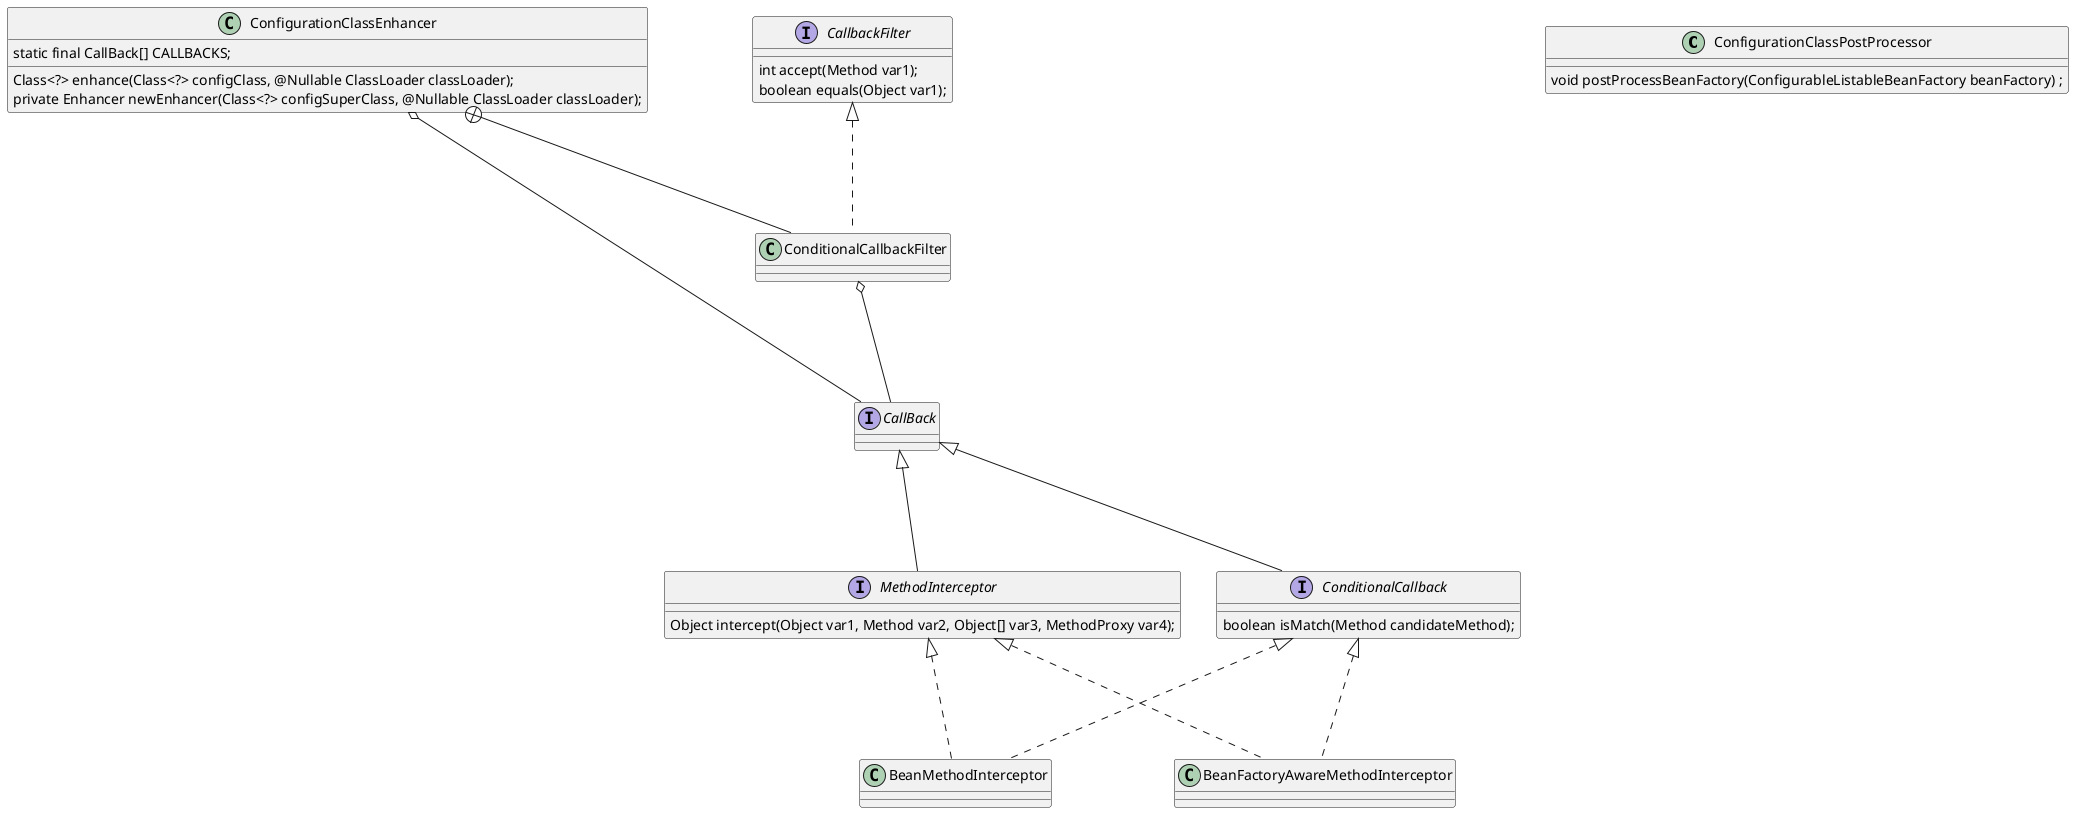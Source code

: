 @startuml


together {

class ConfigurationClassPostProcessor{
 void postProcessBeanFactory(ConfigurableListableBeanFactory beanFactory) ;

}
}
class ConfigurationClassEnhancer{
static final CallBack[] CALLBACKS;
Class<?> enhance(Class<?> configClass, @Nullable ClassLoader classLoader);
private Enhancer newEnhancer(Class<?> configSuperClass, @Nullable ClassLoader classLoader);
}

together {

  interface MethodInterceptor{
   Object intercept(Object var1, Method var2, Object[] var3, MethodProxy var4);
  }
  class BeanMethodInterceptor{}
  class BeanFactoryAwareMethodInterceptor{}

  interface CallBack{}
  interface ConditionalCallback{
  boolean isMatch(Method candidateMethod);
  }
  interface CallbackFilter{
      int accept(Method var1);
      boolean equals(Object var1);
  }
  class ConditionalCallbackFilter{

  }

  CallBack <|--- ConditionalCallback
  CallBack <|--- MethodInterceptor
  CallbackFilter <|... ConditionalCallbackFilter
  ConditionalCallbackFilter o---CallBack
  ConfigurationClassEnhancer o---CallBack

  MethodInterceptor <|... BeanMethodInterceptor
  MethodInterceptor <|... BeanFactoryAwareMethodInterceptor

  ConditionalCallback <|... BeanMethodInterceptor
  ConditionalCallback <|... BeanFactoryAwareMethodInterceptor
  ConfigurationClassEnhancer +--- ConditionalCallbackFilter

}








@enduml